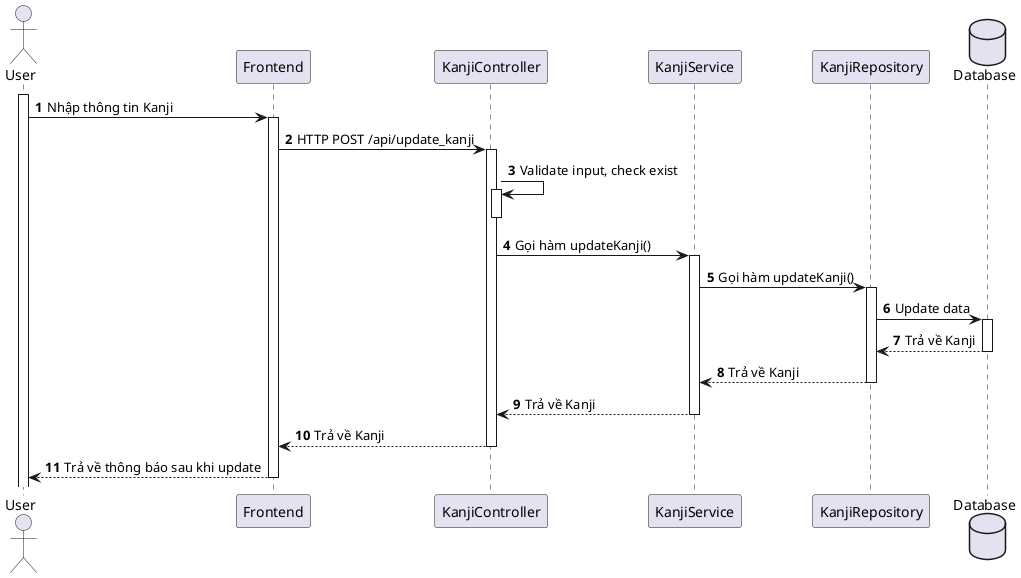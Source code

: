 @startuml
actor User
'participant "Homepage Activity" as Homepage
participant "Frontend" as Frontend
participant "KanjiController" as Controller
participant "KanjiService" as Service
participant "KanjiRepository" as Repository

database Database

'
'Use case: Xem danh sách bộ thủ
'

activate User

autonumber
User -> Frontend++: Nhập thông tin Kanji

'
'Call API get list radical category
'
'Homepage -> Kanji++: startActivity(intent)
Frontend -> Controller++: HTTP POST /api/update_kanji
Controller -> Controller: Validate input, check exist
activate Controller
deactivate Controller
Controller -> Service++: Gọi hàm updateKanji()
Service -> Repository++: Gọi hàm updateKanji()
Repository -> Database++: Update data
Database --> Repository--: Trả về Kanji
Repository --> Service--: Trả về Kanji
Service --> Controller--: Trả về Kanji
Controller --> Frontend--: Trả về Kanji
Frontend --> User--: Trả về thông báo sau khi update


@enduml
